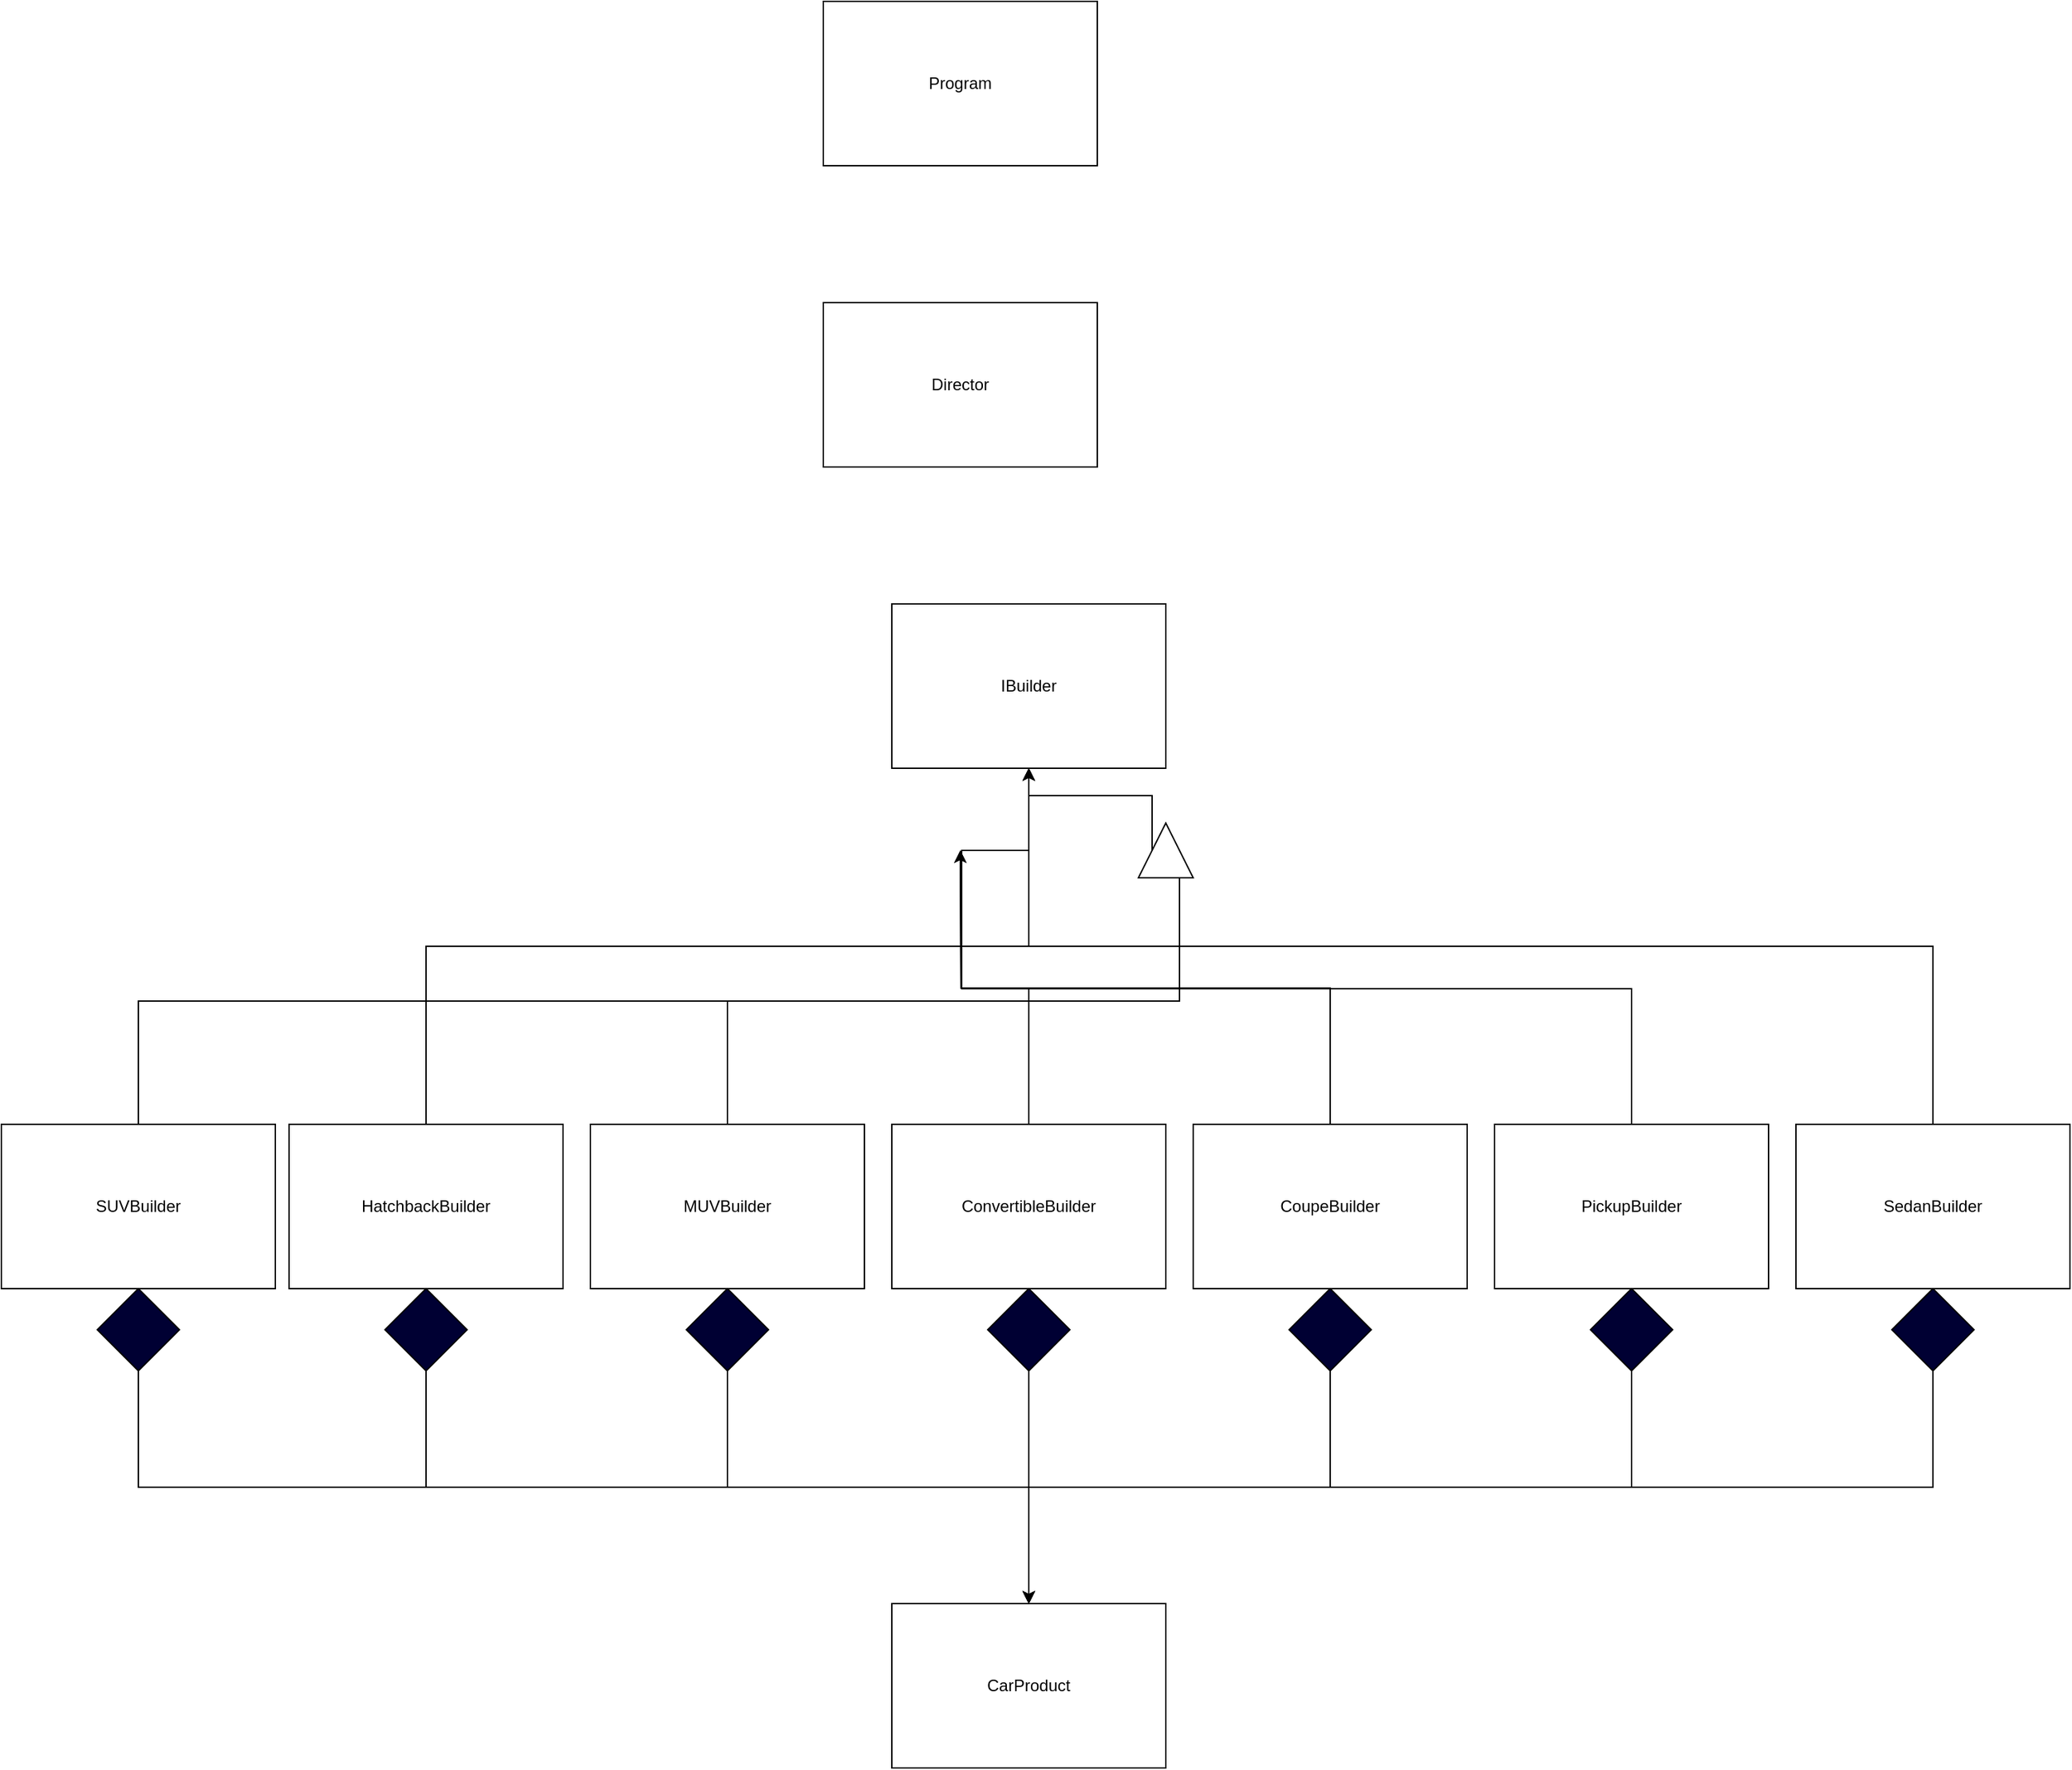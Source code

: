 <mxfile version="24.7.8">
  <diagram name="Page-1" id="UlRusNcW_OG0aWLRSAX5">
    <mxGraphModel dx="2284" dy="772" grid="1" gridSize="10" guides="1" tooltips="1" connect="1" arrows="1" fold="1" page="1" pageScale="1" pageWidth="850" pageHeight="1100" math="0" shadow="0">
      <root>
        <mxCell id="0" />
        <mxCell id="1" parent="0" />
        <mxCell id="UQx2G6_8bDw5YVspfC1T-1" value="IBuilder" style="rounded=0;whiteSpace=wrap;html=1;" parent="1" vertex="1">
          <mxGeometry x="330" y="570" width="200" height="120" as="geometry" />
        </mxCell>
        <mxCell id="UQx2G6_8bDw5YVspfC1T-15" style="edgeStyle=orthogonalEdgeStyle;rounded=0;orthogonalLoop=1;jettySize=auto;html=1;exitX=0.5;exitY=0;exitDx=0;exitDy=0;entryX=0.5;entryY=1;entryDx=0;entryDy=0;" parent="1" source="UQx2G6_8bDw5YVspfC1T-2" target="UQx2G6_8bDw5YVspfC1T-1" edge="1">
          <mxGeometry relative="1" as="geometry" />
        </mxCell>
        <mxCell id="6EnGvRTN6YtvY5cXieqQ-6" style="edgeStyle=orthogonalEdgeStyle;rounded=0;orthogonalLoop=1;jettySize=auto;html=1;exitX=0.5;exitY=1;exitDx=0;exitDy=0;entryX=0.5;entryY=0;entryDx=0;entryDy=0;" edge="1" parent="1" source="6EnGvRTN6YtvY5cXieqQ-11" target="UQx2G6_8bDw5YVspfC1T-9">
          <mxGeometry relative="1" as="geometry" />
        </mxCell>
        <mxCell id="UQx2G6_8bDw5YVspfC1T-2" value="HatchbackBuilder" style="rounded=0;whiteSpace=wrap;html=1;" parent="1" vertex="1">
          <mxGeometry x="-110" y="950" width="200" height="120" as="geometry" />
        </mxCell>
        <mxCell id="UQx2G6_8bDw5YVspfC1T-20" style="edgeStyle=orthogonalEdgeStyle;rounded=0;orthogonalLoop=1;jettySize=auto;html=1;exitX=0.5;exitY=0;exitDx=0;exitDy=0;entryX=0.5;entryY=1;entryDx=0;entryDy=0;" parent="1" source="UQx2G6_8bDw5YVspfC1T-3" target="UQx2G6_8bDw5YVspfC1T-1" edge="1">
          <mxGeometry relative="1" as="geometry" />
        </mxCell>
        <mxCell id="6EnGvRTN6YtvY5cXieqQ-3" style="edgeStyle=orthogonalEdgeStyle;rounded=0;orthogonalLoop=1;jettySize=auto;html=1;exitX=0.5;exitY=1;exitDx=0;exitDy=0;entryX=0.5;entryY=0;entryDx=0;entryDy=0;" edge="1" parent="1" source="6EnGvRTN6YtvY5cXieqQ-18" target="UQx2G6_8bDw5YVspfC1T-9">
          <mxGeometry relative="1" as="geometry" />
        </mxCell>
        <mxCell id="UQx2G6_8bDw5YVspfC1T-3" value="SedanBuilder" style="rounded=0;whiteSpace=wrap;html=1;" parent="1" vertex="1">
          <mxGeometry x="990" y="950" width="200" height="120" as="geometry" />
        </mxCell>
        <mxCell id="UQx2G6_8bDw5YVspfC1T-14" style="edgeStyle=orthogonalEdgeStyle;rounded=0;orthogonalLoop=1;jettySize=auto;html=1;exitX=0.5;exitY=0;exitDx=0;exitDy=0;entryX=0.5;entryY=1;entryDx=0;entryDy=0;" parent="1" source="UQx2G6_8bDw5YVspfC1T-21" target="UQx2G6_8bDw5YVspfC1T-1" edge="1">
          <mxGeometry relative="1" as="geometry" />
        </mxCell>
        <mxCell id="6EnGvRTN6YtvY5cXieqQ-1" style="edgeStyle=orthogonalEdgeStyle;rounded=0;orthogonalLoop=1;jettySize=auto;html=1;exitX=0.5;exitY=1;exitDx=0;exitDy=0;entryX=0.5;entryY=0;entryDx=0;entryDy=0;" edge="1" parent="1" source="6EnGvRTN6YtvY5cXieqQ-9" target="UQx2G6_8bDw5YVspfC1T-9">
          <mxGeometry relative="1" as="geometry" />
        </mxCell>
        <mxCell id="UQx2G6_8bDw5YVspfC1T-4" value="SUVBuilder" style="rounded=0;whiteSpace=wrap;html=1;" parent="1" vertex="1">
          <mxGeometry x="-320" y="950" width="200" height="120" as="geometry" />
        </mxCell>
        <mxCell id="UQx2G6_8bDw5YVspfC1T-16" style="edgeStyle=orthogonalEdgeStyle;rounded=0;orthogonalLoop=1;jettySize=auto;html=1;exitX=0.5;exitY=0;exitDx=0;exitDy=0;entryX=0.5;entryY=1;entryDx=0;entryDy=0;" parent="1" source="UQx2G6_8bDw5YVspfC1T-21" target="UQx2G6_8bDw5YVspfC1T-1" edge="1">
          <mxGeometry relative="1" as="geometry" />
        </mxCell>
        <mxCell id="6EnGvRTN6YtvY5cXieqQ-5" style="edgeStyle=orthogonalEdgeStyle;rounded=0;orthogonalLoop=1;jettySize=auto;html=1;exitX=0.5;exitY=1;exitDx=0;exitDy=0;entryX=0.5;entryY=0;entryDx=0;entryDy=0;" edge="1" parent="1" source="6EnGvRTN6YtvY5cXieqQ-13" target="UQx2G6_8bDw5YVspfC1T-9">
          <mxGeometry relative="1" as="geometry">
            <mxPoint x="430" y="1310" as="targetPoint" />
          </mxGeometry>
        </mxCell>
        <mxCell id="UQx2G6_8bDw5YVspfC1T-5" value="MUVBuilder" style="rounded=0;whiteSpace=wrap;html=1;" parent="1" vertex="1">
          <mxGeometry x="110" y="950" width="200" height="120" as="geometry" />
        </mxCell>
        <mxCell id="UQx2G6_8bDw5YVspfC1T-17" style="edgeStyle=orthogonalEdgeStyle;rounded=0;orthogonalLoop=1;jettySize=auto;html=1;exitX=0.5;exitY=0;exitDx=0;exitDy=0;" parent="1" source="UQx2G6_8bDw5YVspfC1T-6" edge="1">
          <mxGeometry relative="1" as="geometry">
            <mxPoint x="380" y="750" as="targetPoint" />
          </mxGeometry>
        </mxCell>
        <mxCell id="6EnGvRTN6YtvY5cXieqQ-4" style="edgeStyle=orthogonalEdgeStyle;rounded=0;orthogonalLoop=1;jettySize=auto;html=1;exitX=0.5;exitY=1;exitDx=0;exitDy=0;" edge="1" parent="1" source="6EnGvRTN6YtvY5cXieqQ-12" target="UQx2G6_8bDw5YVspfC1T-9">
          <mxGeometry relative="1" as="geometry" />
        </mxCell>
        <mxCell id="UQx2G6_8bDw5YVspfC1T-6" value="ConvertibleBuilder" style="rounded=0;whiteSpace=wrap;html=1;" parent="1" vertex="1">
          <mxGeometry x="330" y="950" width="200" height="120" as="geometry" />
        </mxCell>
        <mxCell id="UQx2G6_8bDw5YVspfC1T-18" style="edgeStyle=orthogonalEdgeStyle;rounded=0;orthogonalLoop=1;jettySize=auto;html=1;exitX=0.5;exitY=0;exitDx=0;exitDy=0;" parent="1" source="UQx2G6_8bDw5YVspfC1T-7" edge="1">
          <mxGeometry relative="1" as="geometry">
            <mxPoint x="380" y="750" as="targetPoint" />
          </mxGeometry>
        </mxCell>
        <mxCell id="6EnGvRTN6YtvY5cXieqQ-8" style="edgeStyle=orthogonalEdgeStyle;rounded=0;orthogonalLoop=1;jettySize=auto;html=1;exitX=0.5;exitY=1;exitDx=0;exitDy=0;entryX=0.5;entryY=0;entryDx=0;entryDy=0;" edge="1" parent="1" source="6EnGvRTN6YtvY5cXieqQ-14" target="UQx2G6_8bDw5YVspfC1T-9">
          <mxGeometry relative="1" as="geometry">
            <mxPoint x="430" y="1260" as="targetPoint" />
          </mxGeometry>
        </mxCell>
        <mxCell id="UQx2G6_8bDw5YVspfC1T-7" value="CoupeBuilder" style="rounded=0;whiteSpace=wrap;html=1;" parent="1" vertex="1">
          <mxGeometry x="550" y="950" width="200" height="120" as="geometry" />
        </mxCell>
        <mxCell id="UQx2G6_8bDw5YVspfC1T-19" style="edgeStyle=orthogonalEdgeStyle;rounded=0;orthogonalLoop=1;jettySize=auto;html=1;exitX=0.5;exitY=0;exitDx=0;exitDy=0;entryX=0.5;entryY=1;entryDx=0;entryDy=0;" parent="1" source="UQx2G6_8bDw5YVspfC1T-8" edge="1" target="UQx2G6_8bDw5YVspfC1T-1">
          <mxGeometry relative="1" as="geometry">
            <mxPoint x="380" y="750" as="targetPoint" />
            <Array as="points">
              <mxPoint x="870" y="851" />
              <mxPoint x="381" y="851" />
              <mxPoint x="381" y="750" />
            </Array>
          </mxGeometry>
        </mxCell>
        <mxCell id="6EnGvRTN6YtvY5cXieqQ-7" style="edgeStyle=orthogonalEdgeStyle;rounded=0;orthogonalLoop=1;jettySize=auto;html=1;exitX=0.5;exitY=1;exitDx=0;exitDy=0;entryX=0.5;entryY=0;entryDx=0;entryDy=0;" edge="1" parent="1" source="6EnGvRTN6YtvY5cXieqQ-16" target="UQx2G6_8bDw5YVspfC1T-9">
          <mxGeometry relative="1" as="geometry">
            <mxPoint x="430" y="1250" as="targetPoint" />
          </mxGeometry>
        </mxCell>
        <mxCell id="UQx2G6_8bDw5YVspfC1T-8" value="PickupBuilder" style="rounded=0;whiteSpace=wrap;html=1;" parent="1" vertex="1">
          <mxGeometry x="770" y="950" width="200" height="120" as="geometry" />
        </mxCell>
        <mxCell id="UQx2G6_8bDw5YVspfC1T-9" value="CarProduct" style="rounded=0;whiteSpace=wrap;html=1;" parent="1" vertex="1">
          <mxGeometry x="330" y="1300" width="200" height="120" as="geometry" />
        </mxCell>
        <mxCell id="UQx2G6_8bDw5YVspfC1T-12" value="Director" style="rounded=0;whiteSpace=wrap;html=1;" parent="1" vertex="1">
          <mxGeometry x="280" y="350" width="200" height="120" as="geometry" />
        </mxCell>
        <mxCell id="UQx2G6_8bDw5YVspfC1T-13" value="Program" style="rounded=0;whiteSpace=wrap;html=1;" parent="1" vertex="1">
          <mxGeometry x="280" y="130" width="200" height="120" as="geometry" />
        </mxCell>
        <mxCell id="6EnGvRTN6YtvY5cXieqQ-10" value="" style="edgeStyle=orthogonalEdgeStyle;rounded=0;orthogonalLoop=1;jettySize=auto;html=1;exitX=0.5;exitY=1;exitDx=0;exitDy=0;entryX=0.5;entryY=0;entryDx=0;entryDy=0;" edge="1" parent="1" source="UQx2G6_8bDw5YVspfC1T-4" target="6EnGvRTN6YtvY5cXieqQ-9">
          <mxGeometry relative="1" as="geometry">
            <mxPoint x="-220" y="1070" as="sourcePoint" />
            <mxPoint x="430" y="1300" as="targetPoint" />
          </mxGeometry>
        </mxCell>
        <mxCell id="6EnGvRTN6YtvY5cXieqQ-9" value="" style="rhombus;whiteSpace=wrap;html=1;fillColor=#000033;" vertex="1" parent="1">
          <mxGeometry x="-250" y="1070" width="60" height="60" as="geometry" />
        </mxCell>
        <mxCell id="6EnGvRTN6YtvY5cXieqQ-11" value="" style="rhombus;whiteSpace=wrap;html=1;fillColor=#000033;" vertex="1" parent="1">
          <mxGeometry x="-40" y="1070" width="60" height="60" as="geometry" />
        </mxCell>
        <mxCell id="6EnGvRTN6YtvY5cXieqQ-12" value="" style="rhombus;whiteSpace=wrap;html=1;fillColor=#000033;" vertex="1" parent="1">
          <mxGeometry x="400" y="1070" width="60" height="60" as="geometry" />
        </mxCell>
        <mxCell id="6EnGvRTN6YtvY5cXieqQ-13" value="" style="rhombus;whiteSpace=wrap;html=1;fillColor=#000033;" vertex="1" parent="1">
          <mxGeometry x="180" y="1070" width="60" height="60" as="geometry" />
        </mxCell>
        <mxCell id="6EnGvRTN6YtvY5cXieqQ-15" value="" style="edgeStyle=orthogonalEdgeStyle;rounded=0;orthogonalLoop=1;jettySize=auto;html=1;exitX=0.5;exitY=1;exitDx=0;exitDy=0;entryX=0.5;entryY=0;entryDx=0;entryDy=0;" edge="1" parent="1" source="UQx2G6_8bDw5YVspfC1T-7" target="6EnGvRTN6YtvY5cXieqQ-14">
          <mxGeometry relative="1" as="geometry">
            <mxPoint x="430" y="1300" as="targetPoint" />
            <mxPoint x="650" y="1070" as="sourcePoint" />
          </mxGeometry>
        </mxCell>
        <mxCell id="6EnGvRTN6YtvY5cXieqQ-14" value="" style="rhombus;whiteSpace=wrap;html=1;fillColor=#000033;" vertex="1" parent="1">
          <mxGeometry x="620" y="1070" width="60" height="60" as="geometry" />
        </mxCell>
        <mxCell id="6EnGvRTN6YtvY5cXieqQ-17" value="" style="edgeStyle=orthogonalEdgeStyle;rounded=0;orthogonalLoop=1;jettySize=auto;html=1;exitX=0.5;exitY=1;exitDx=0;exitDy=0;entryX=0.5;entryY=0;entryDx=0;entryDy=0;" edge="1" parent="1" source="UQx2G6_8bDw5YVspfC1T-8" target="6EnGvRTN6YtvY5cXieqQ-16">
          <mxGeometry relative="1" as="geometry">
            <mxPoint x="430" y="1300" as="targetPoint" />
            <mxPoint x="870" y="1070" as="sourcePoint" />
          </mxGeometry>
        </mxCell>
        <mxCell id="6EnGvRTN6YtvY5cXieqQ-16" value="" style="rhombus;whiteSpace=wrap;html=1;fillColor=#000033;" vertex="1" parent="1">
          <mxGeometry x="840" y="1070" width="60" height="60" as="geometry" />
        </mxCell>
        <mxCell id="6EnGvRTN6YtvY5cXieqQ-18" value="" style="rhombus;whiteSpace=wrap;html=1;fillColor=#000033;" vertex="1" parent="1">
          <mxGeometry x="1060" y="1070" width="60" height="60" as="geometry" />
        </mxCell>
        <mxCell id="6EnGvRTN6YtvY5cXieqQ-19" value="" style="edgeStyle=orthogonalEdgeStyle;rounded=0;orthogonalLoop=1;jettySize=auto;html=1;exitX=0.5;exitY=0;exitDx=0;exitDy=0;entryX=0.5;entryY=1;entryDx=0;entryDy=0;" edge="1" parent="1" source="UQx2G6_8bDw5YVspfC1T-5" target="UQx2G6_8bDw5YVspfC1T-21">
          <mxGeometry relative="1" as="geometry">
            <mxPoint x="210" y="950" as="sourcePoint" />
            <mxPoint x="430" y="750" as="targetPoint" />
          </mxGeometry>
        </mxCell>
        <mxCell id="6EnGvRTN6YtvY5cXieqQ-20" value="" style="edgeStyle=orthogonalEdgeStyle;rounded=0;orthogonalLoop=1;jettySize=auto;html=1;exitX=0.5;exitY=0;exitDx=0;exitDy=0;entryX=0.5;entryY=1;entryDx=0;entryDy=0;" edge="1" parent="1" source="UQx2G6_8bDw5YVspfC1T-4" target="UQx2G6_8bDw5YVspfC1T-21">
          <mxGeometry relative="1" as="geometry">
            <mxPoint x="-220" y="950" as="sourcePoint" />
            <mxPoint x="430" y="750" as="targetPoint" />
          </mxGeometry>
        </mxCell>
        <mxCell id="UQx2G6_8bDw5YVspfC1T-21" value="" style="triangle;whiteSpace=wrap;html=1;rotation=-90;" parent="1" vertex="1">
          <mxGeometry x="510" y="730" width="40" height="40" as="geometry" />
        </mxCell>
      </root>
    </mxGraphModel>
  </diagram>
</mxfile>
